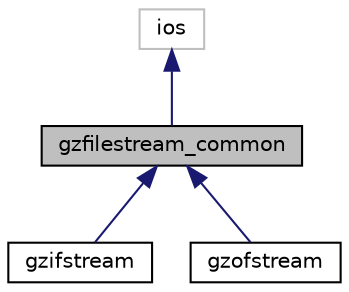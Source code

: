 digraph "gzfilestream_common"
{
  edge [fontname="Helvetica",fontsize="10",labelfontname="Helvetica",labelfontsize="10"];
  node [fontname="Helvetica",fontsize="10",shape=record];
  Node1 [label="gzfilestream_common",height=0.2,width=0.4,color="black", fillcolor="grey75", style="filled", fontcolor="black"];
  Node2 -> Node1 [dir="back",color="midnightblue",fontsize="10",style="solid"];
  Node2 [label="ios",height=0.2,width=0.4,color="grey75", fillcolor="white", style="filled"];
  Node1 -> Node3 [dir="back",color="midnightblue",fontsize="10",style="solid"];
  Node3 [label="gzifstream",height=0.2,width=0.4,color="black", fillcolor="white", style="filled",URL="$classgzifstream.html",tooltip="Gzipped file input stream class. "];
  Node1 -> Node4 [dir="back",color="midnightblue",fontsize="10",style="solid"];
  Node4 [label="gzofstream",height=0.2,width=0.4,color="black", fillcolor="white", style="filled",URL="$classgzofstream.html",tooltip="Gzipped file output stream class. "];
}
